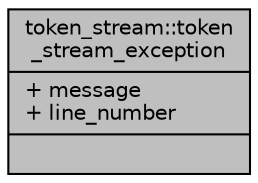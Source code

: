digraph "token_stream::token_stream_exception"
{
  edge [fontname="Helvetica",fontsize="10",labelfontname="Helvetica",labelfontsize="10"];
  node [fontname="Helvetica",fontsize="10",shape=record];
  Node0 [label="{token_stream::token\l_stream_exception\n|+ message\l+ line_number\l|}",height=0.2,width=0.4,color="black", fillcolor="grey75", style="filled", fontcolor="black"];
}
